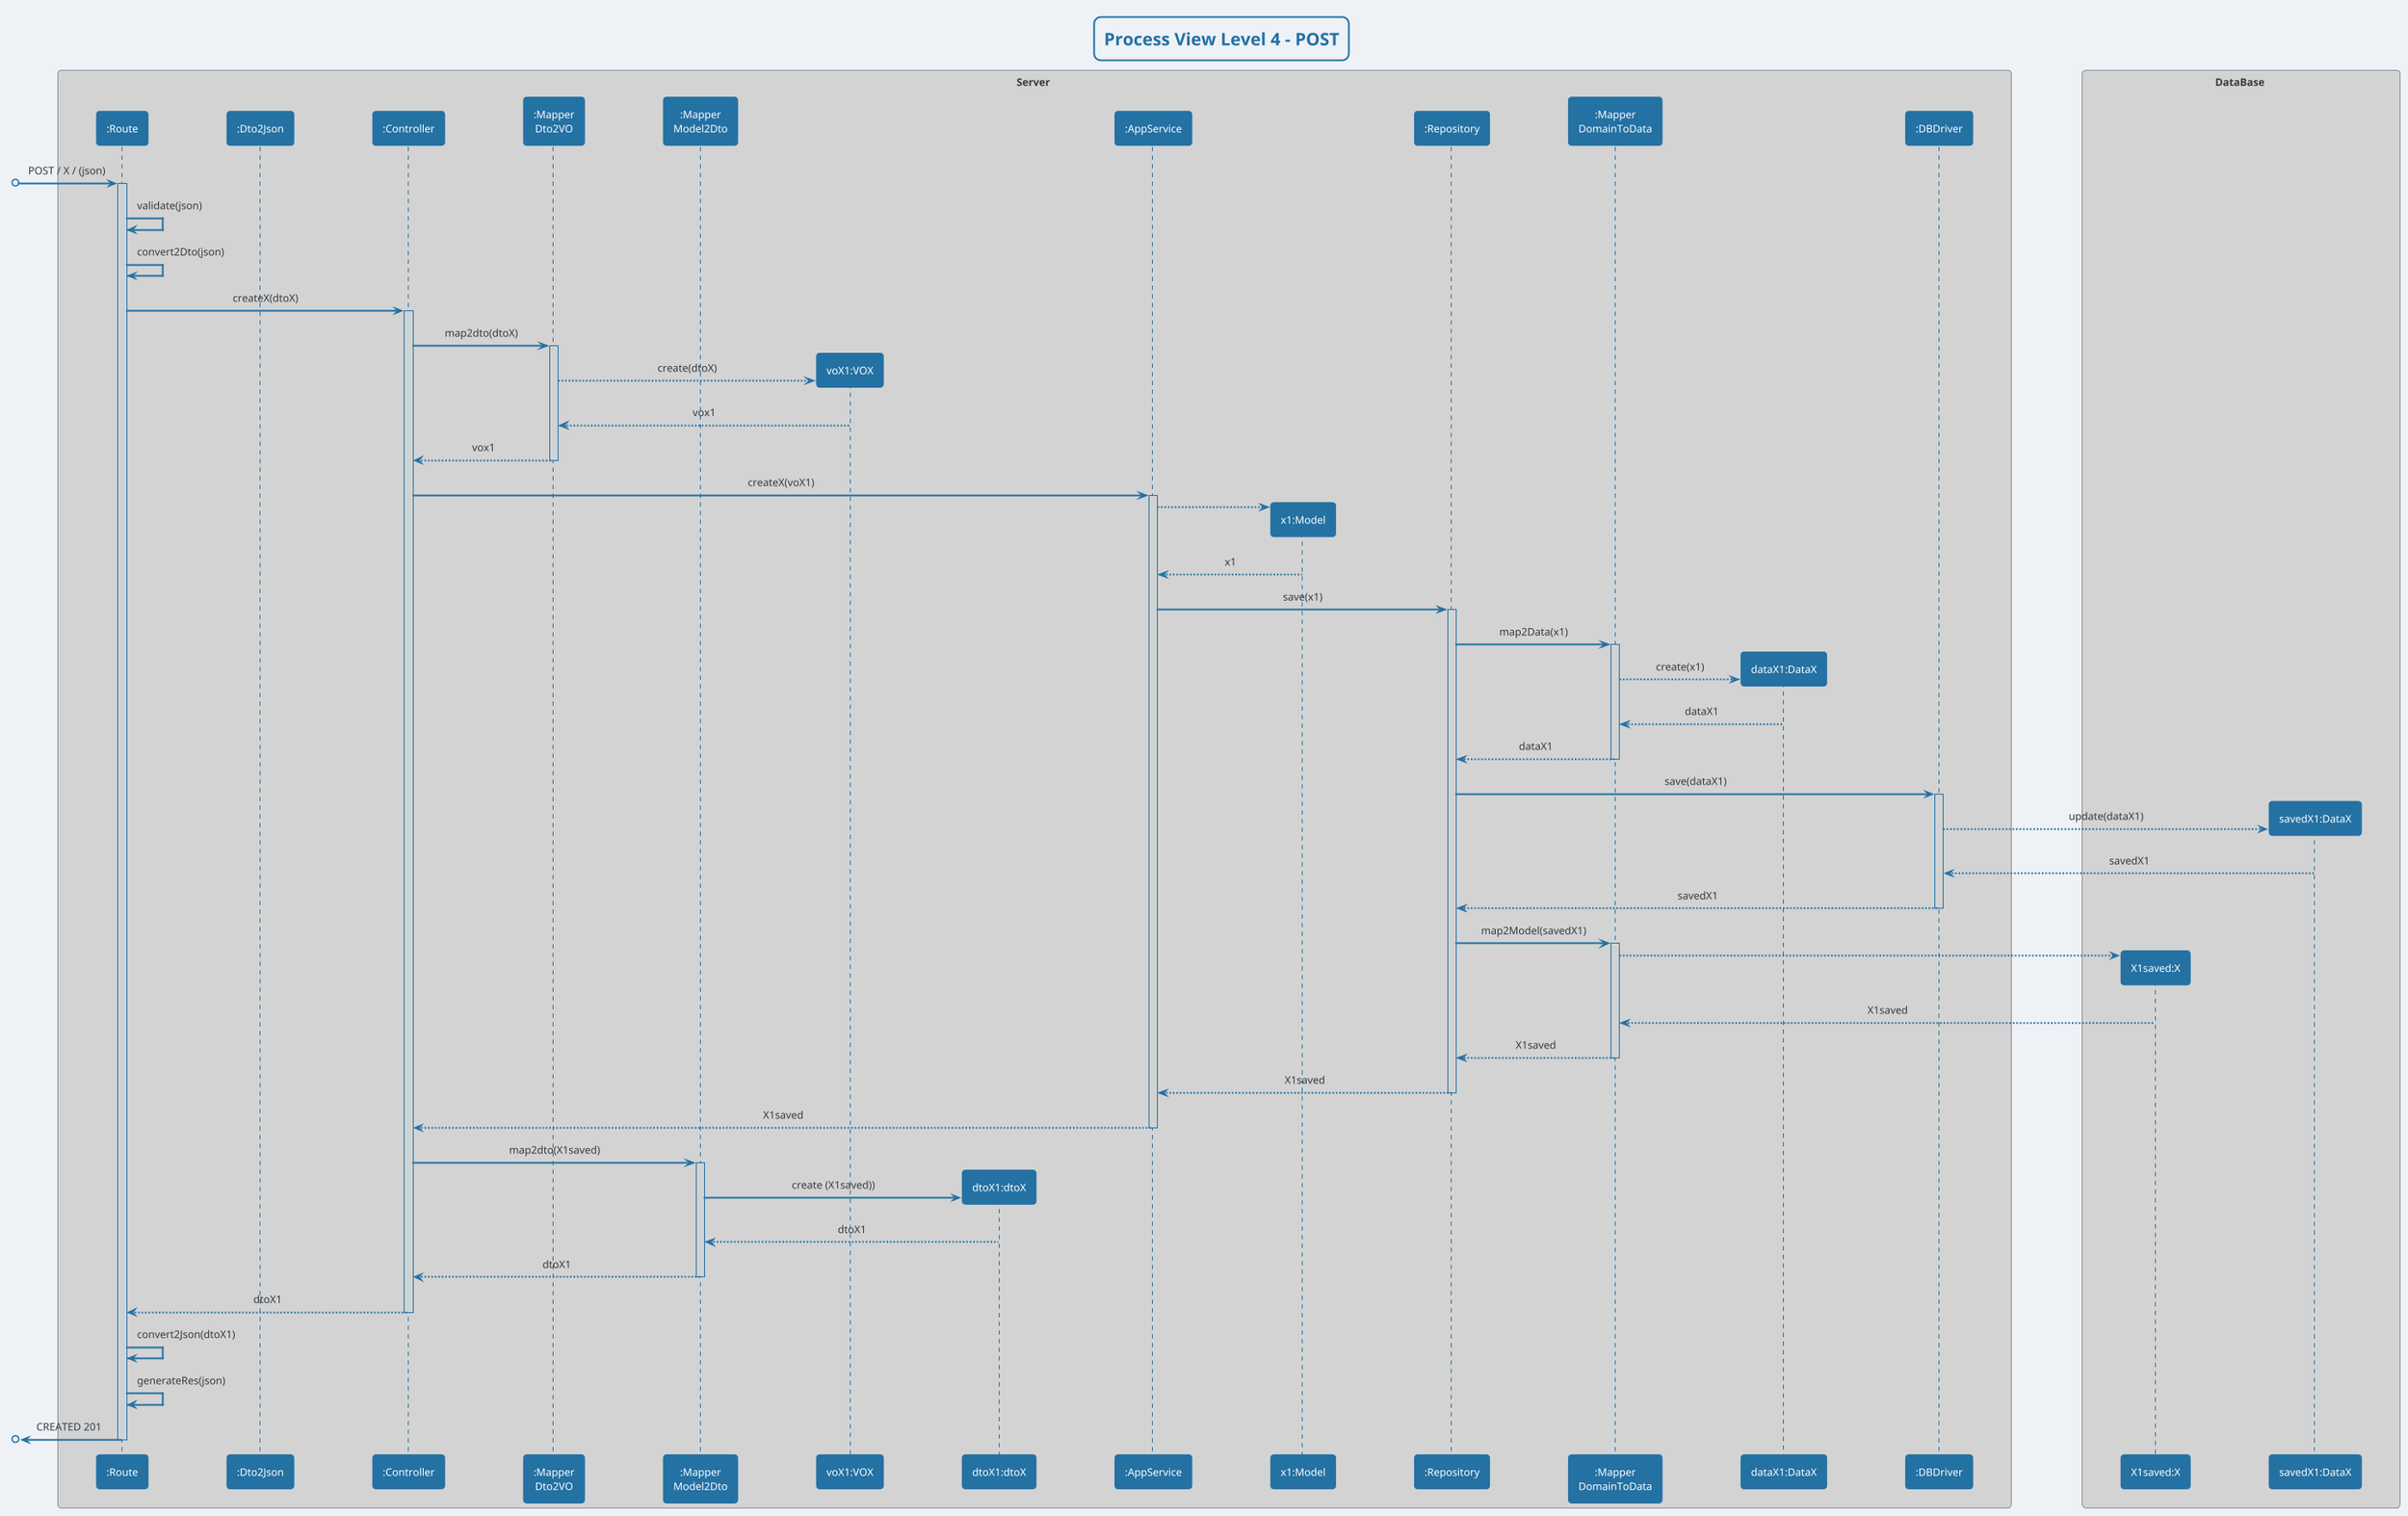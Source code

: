 @startuml

!theme cerulean
skinparam backgroundColor #EEF2F7
skinparam titleBorderRoundCorner 15
skinparam titleBorderThickness 2
skinparam titleBorderColor #2471A3
skinparam titleFontColor #2471A3
skinparam sequenceArrowThickness 2
skinparam defaultTextAlignment center
skinparam sequenceParticipantBorderThickness 2
skinparam sequenceParticipantFontColor white
skinparam sequenceLifeLineBorderColor #2471A3
skinparam sequenceLifeLineBorderThickness 1.5
skinparam sequenceParticipantBackgroundColor #2471A3
skinparam sequenceParticipantBorderColor #2471A3
skinparam ArrowColor #2471A3
skinparam ArrowThickness 2
skinparam sequenceLifeLineBackgroundColor #D0D3D4


title Process View Level 4 - POST

box Server #lightgray
participant ":Route" as route
participant ":Dto2Json" as dtotojson
participant ":Controller" as controller
participant ":Mapper\nDto2VO" as dtotovo
participant ":Mapper\nModel2Dto" as modeltodto
participant "voX1:VOX" as vox1
participant "dtoX1:dtoX" as dtoX
participant ":AppService" as appservice
participant "x1:Model" as model
participant ":Repository" as repository
participant ":Mapper\nDomainToData" as domtodata
participant "dataX1:DataX" as data
participant ":DBDriver" as bddriver
endbox

box DataBase #lightgray
participant "X1saved:X" as x1saved
participant "savedX1:DataX" as savedx1
end box

[o-> route : POST / X / (json)
activate route
route -> route : validate(json)
route -> route : convert2Dto(json)
route -> controller : createX(dtoX)
activate controller
controller -> dtotovo : map2dto(dtoX)
activate dtotovo
dtotovo --> vox1** : create(dtoX)
vox1 --> dtotovo : vox1
dtotovo --> controller :vox1
deactivate dtotovo
controller -> appservice : createX(voX1)
activate appservice
appservice --> model**
model --> appservice : x1
appservice -> repository : save(x1)
activate repository
repository -> domtodata : map2Data(x1)
activate domtodata
domtodata --> data** : create(x1)
data --> domtodata : dataX1
domtodata --> repository : dataX1
deactivate domtodata
repository -> bddriver : save(dataX1)
activate bddriver
bddriver --> savedx1** : update(dataX1)
savedx1 --> bddriver : savedX1
bddriver --> repository : savedX1
deactivate bddriver
repository -> domtodata : map2Model(savedX1)
activate domtodata
domtodata --> x1saved** :
x1saved --> domtodata : X1saved
domtodata --> repository : X1saved
deactivate domtodata
repository --> appservice : X1saved
deactivate repository
appservice --> controller : X1saved
deactivate appservice
controller -> modeltodto : map2dto(X1saved)
activate modeltodto
modeltodto -> dtoX** : create (X1saved))
dtoX --> modeltodto : dtoX1
modeltodto --> controller : dtoX1
deactivate modeltodto
controller --> route : dtoX1
deactivate controller
route -> route : convert2Json(dtoX1)
route -> route : generateRes(json)
[o<- route : CREATED 201
deactivate route

@enduml